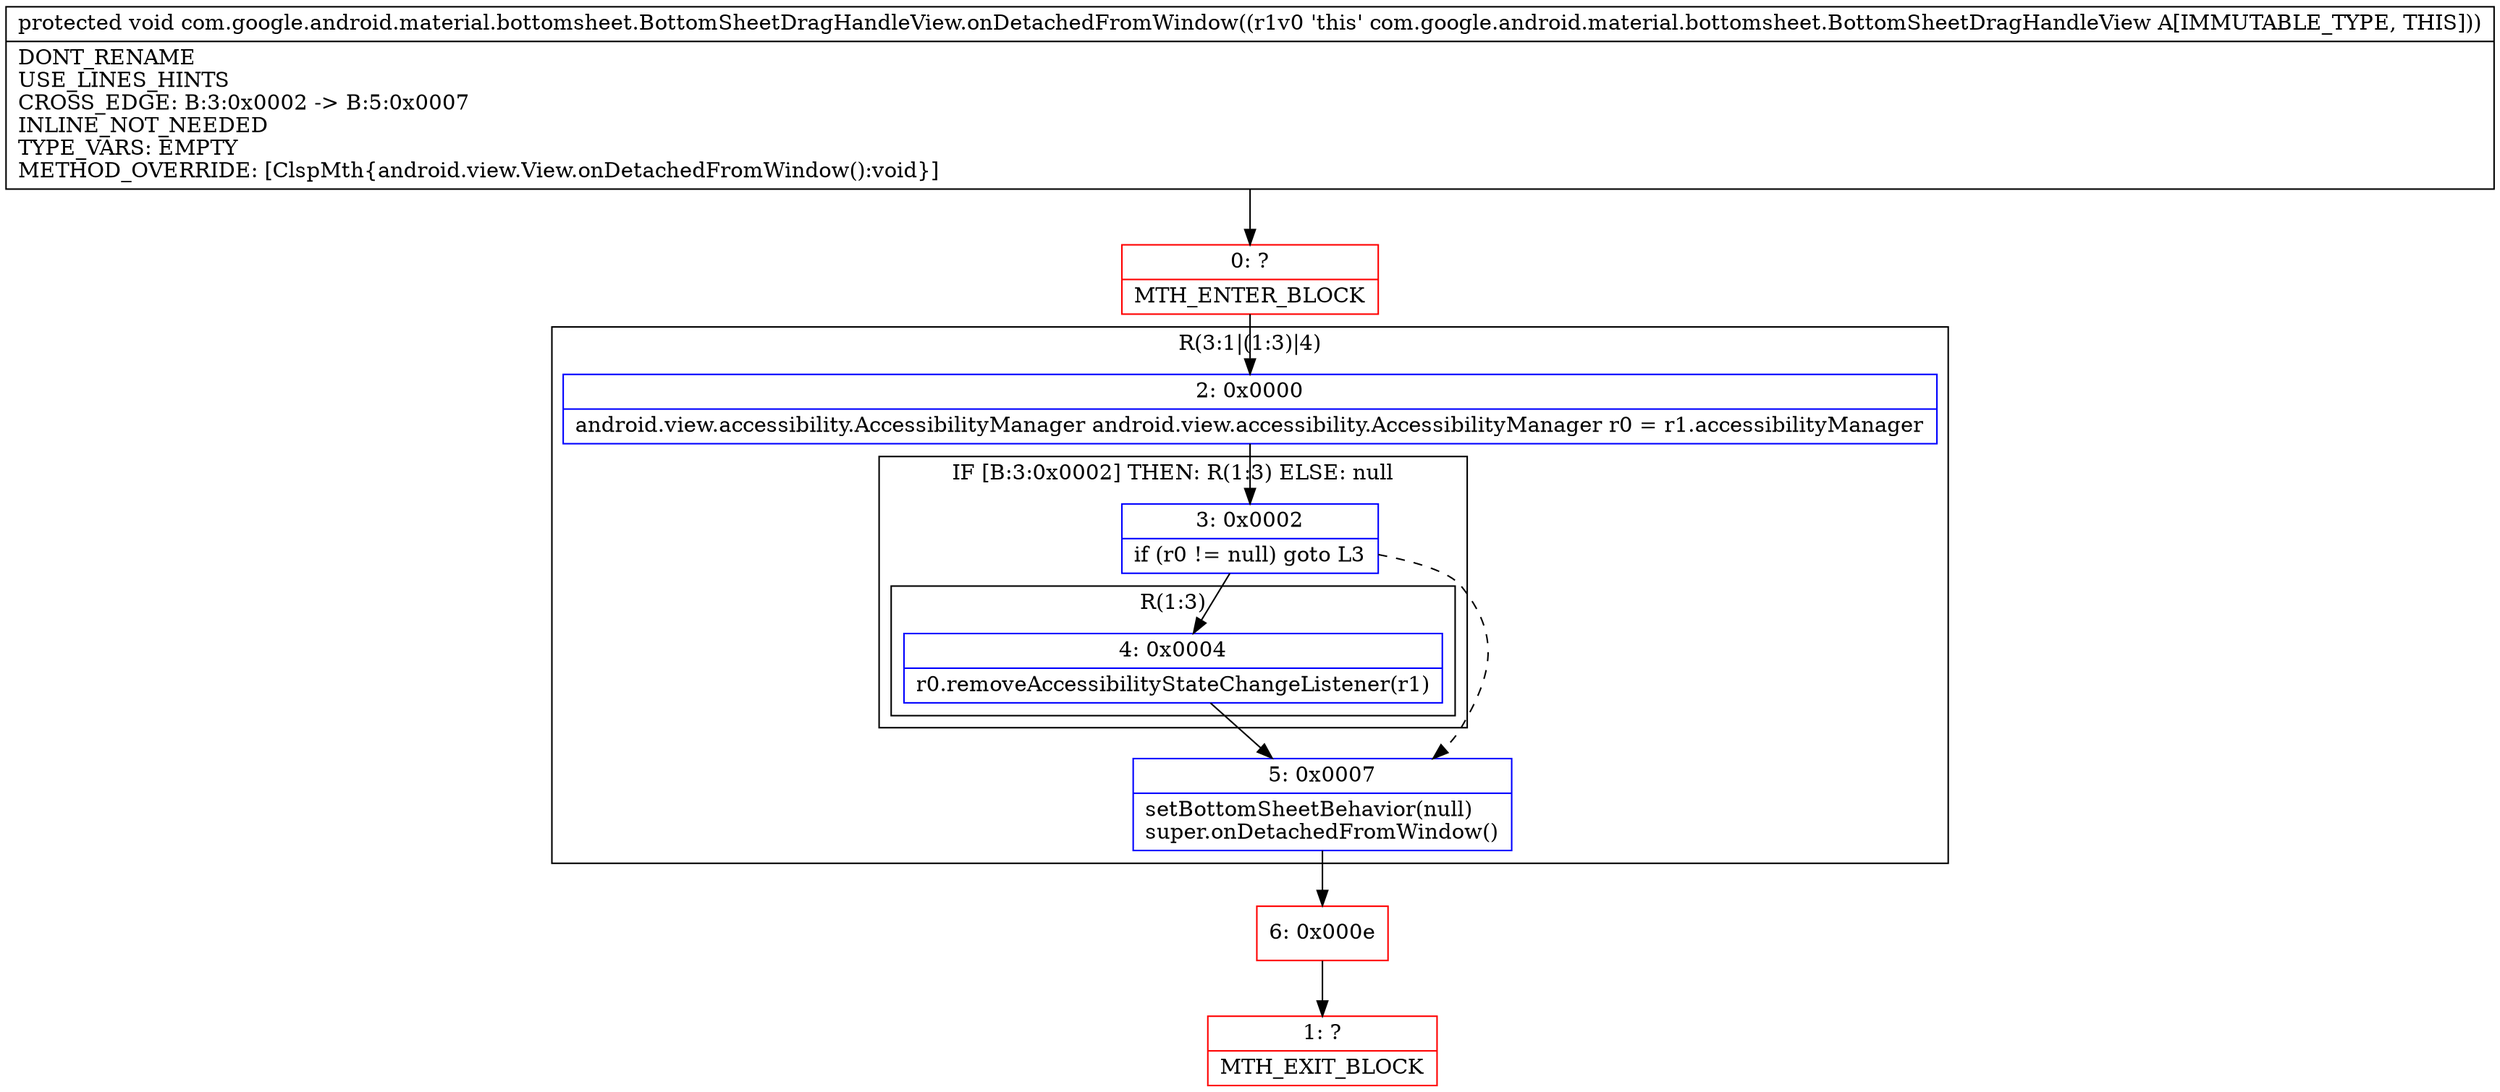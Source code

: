 digraph "CFG forcom.google.android.material.bottomsheet.BottomSheetDragHandleView.onDetachedFromWindow()V" {
subgraph cluster_Region_1793730870 {
label = "R(3:1|(1:3)|4)";
node [shape=record,color=blue];
Node_2 [shape=record,label="{2\:\ 0x0000|android.view.accessibility.AccessibilityManager android.view.accessibility.AccessibilityManager r0 = r1.accessibilityManager\l}"];
subgraph cluster_IfRegion_1895640155 {
label = "IF [B:3:0x0002] THEN: R(1:3) ELSE: null";
node [shape=record,color=blue];
Node_3 [shape=record,label="{3\:\ 0x0002|if (r0 != null) goto L3\l}"];
subgraph cluster_Region_898303741 {
label = "R(1:3)";
node [shape=record,color=blue];
Node_4 [shape=record,label="{4\:\ 0x0004|r0.removeAccessibilityStateChangeListener(r1)\l}"];
}
}
Node_5 [shape=record,label="{5\:\ 0x0007|setBottomSheetBehavior(null)\lsuper.onDetachedFromWindow()\l}"];
}
Node_0 [shape=record,color=red,label="{0\:\ ?|MTH_ENTER_BLOCK\l}"];
Node_6 [shape=record,color=red,label="{6\:\ 0x000e}"];
Node_1 [shape=record,color=red,label="{1\:\ ?|MTH_EXIT_BLOCK\l}"];
MethodNode[shape=record,label="{protected void com.google.android.material.bottomsheet.BottomSheetDragHandleView.onDetachedFromWindow((r1v0 'this' com.google.android.material.bottomsheet.BottomSheetDragHandleView A[IMMUTABLE_TYPE, THIS]))  | DONT_RENAME\lUSE_LINES_HINTS\lCROSS_EDGE: B:3:0x0002 \-\> B:5:0x0007\lINLINE_NOT_NEEDED\lTYPE_VARS: EMPTY\lMETHOD_OVERRIDE: [ClspMth\{android.view.View.onDetachedFromWindow():void\}]\l}"];
MethodNode -> Node_0;Node_2 -> Node_3;
Node_3 -> Node_4;
Node_3 -> Node_5[style=dashed];
Node_4 -> Node_5;
Node_5 -> Node_6;
Node_0 -> Node_2;
Node_6 -> Node_1;
}

